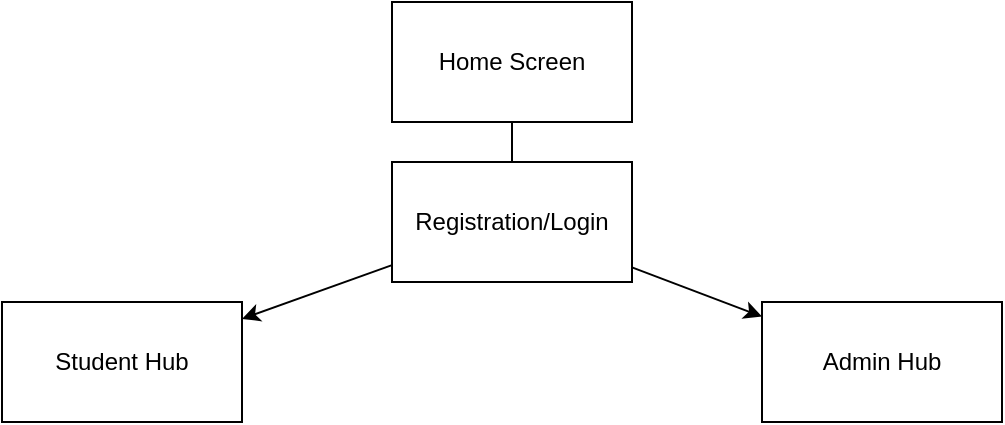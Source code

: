 <mxfile version="16.4.7" type="github"><diagram id="yzhOEhGjApsQeUv97xCF" name="Page-1"><mxGraphModel dx="1422" dy="794" grid="1" gridSize="10" guides="1" tooltips="1" connect="1" arrows="1" fold="1" page="1" pageScale="1" pageWidth="850" pageHeight="1100" math="0" shadow="0"><root><mxCell id="0"/><mxCell id="1" parent="0"/><mxCell id="eBRlBLDVLHYds0ic_V5q-1" value="Home Screen" style="rounded=0;whiteSpace=wrap;html=1;" vertex="1" parent="1"><mxGeometry x="365" y="10" width="120" height="60" as="geometry"/></mxCell><mxCell id="eBRlBLDVLHYds0ic_V5q-2" value="Registration/Login" style="rounded=0;whiteSpace=wrap;html=1;" vertex="1" parent="1"><mxGeometry x="365" y="90" width="120" height="60" as="geometry"/></mxCell><mxCell id="eBRlBLDVLHYds0ic_V5q-4" value="" style="endArrow=none;html=1;rounded=0;" edge="1" parent="1" source="eBRlBLDVLHYds0ic_V5q-2" target="eBRlBLDVLHYds0ic_V5q-1"><mxGeometry width="50" height="50" relative="1" as="geometry"><mxPoint x="400" y="330" as="sourcePoint"/><mxPoint x="450" y="280" as="targetPoint"/></mxGeometry></mxCell><mxCell id="eBRlBLDVLHYds0ic_V5q-5" value="Student Hub" style="rounded=0;whiteSpace=wrap;html=1;" vertex="1" parent="1"><mxGeometry x="170" y="160" width="120" height="60" as="geometry"/></mxCell><mxCell id="eBRlBLDVLHYds0ic_V5q-6" value="Admin Hub" style="rounded=0;whiteSpace=wrap;html=1;" vertex="1" parent="1"><mxGeometry x="550" y="160" width="120" height="60" as="geometry"/></mxCell><mxCell id="eBRlBLDVLHYds0ic_V5q-7" value="" style="endArrow=classic;html=1;rounded=0;" edge="1" parent="1" source="eBRlBLDVLHYds0ic_V5q-2" target="eBRlBLDVLHYds0ic_V5q-5"><mxGeometry width="50" height="50" relative="1" as="geometry"><mxPoint x="400" y="330" as="sourcePoint"/><mxPoint x="450" y="280" as="targetPoint"/></mxGeometry></mxCell><mxCell id="eBRlBLDVLHYds0ic_V5q-8" value="" style="endArrow=classic;html=1;rounded=0;" edge="1" parent="1" source="eBRlBLDVLHYds0ic_V5q-2" target="eBRlBLDVLHYds0ic_V5q-6"><mxGeometry width="50" height="50" relative="1" as="geometry"><mxPoint x="400" y="330" as="sourcePoint"/><mxPoint x="450" y="280" as="targetPoint"/></mxGeometry></mxCell></root></mxGraphModel></diagram></mxfile>